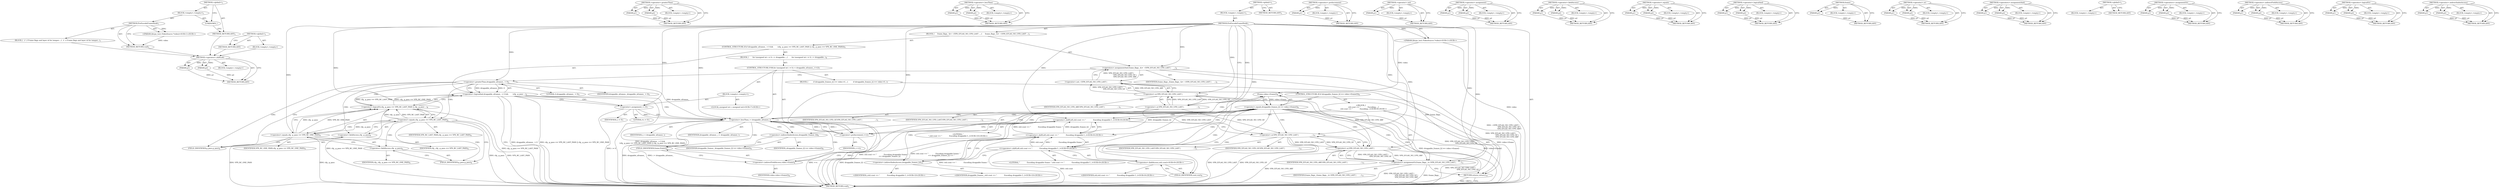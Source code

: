 digraph "&lt;global&gt;" {
vulnerable_169 [label=<(METHOD,&lt;operator&gt;.shiftLeft)>];
vulnerable_170 [label=<(PARAM,p1)>];
vulnerable_171 [label=<(PARAM,p2)>];
vulnerable_172 [label=<(BLOCK,&lt;empty&gt;,&lt;empty&gt;)>];
vulnerable_173 [label=<(METHOD_RETURN,ANY)>];
vulnerable_121 [label=<(METHOD,&lt;operator&gt;.greaterThan)>];
vulnerable_122 [label=<(PARAM,p1)>];
vulnerable_123 [label=<(PARAM,p2)>];
vulnerable_124 [label=<(BLOCK,&lt;empty&gt;,&lt;empty&gt;)>];
vulnerable_125 [label=<(METHOD_RETURN,ANY)>];
vulnerable_146 [label=<(METHOD,&lt;operator&gt;.lessThan)>];
vulnerable_147 [label=<(PARAM,p1)>];
vulnerable_148 [label=<(PARAM,p2)>];
vulnerable_149 [label=<(BLOCK,&lt;empty&gt;,&lt;empty&gt;)>];
vulnerable_150 [label=<(METHOD_RETURN,ANY)>];
vulnerable_6 [label=<(METHOD,&lt;global&gt;)<SUB>1</SUB>>];
vulnerable_7 [label=<(BLOCK,&lt;empty&gt;,&lt;empty&gt;)<SUB>1</SUB>>];
vulnerable_8 [label=<(METHOD,PreEncodeFrameHook)<SUB>1</SUB>>];
vulnerable_9 [label="<(PARAM,libvpx_test::VideoSource *video)<SUB>1</SUB>>"];
vulnerable_10 [label=<(BLOCK,{
     frame_flags_ &amp;= ~(VP8_EFLAG_NO_UPD_LAST ...,{
     frame_flags_ &amp;= ~(VP8_EFLAG_NO_UPD_LAST ...)<SUB>1</SUB>>];
vulnerable_11 [label=<(&lt;operators&gt;.assignmentAnd,frame_flags_ &amp;= ~(VP8_EFLAG_NO_UPD_LAST |
     ...)<SUB>2</SUB>>];
vulnerable_12 [label=<(IDENTIFIER,frame_flags_,frame_flags_ &amp;= ~(VP8_EFLAG_NO_UPD_LAST |
     ...)<SUB>2</SUB>>];
vulnerable_13 [label=<(&lt;operator&gt;.not,~(VP8_EFLAG_NO_UPD_LAST |
                     ...)<SUB>2</SUB>>];
vulnerable_14 [label=<(&lt;operator&gt;.or,VP8_EFLAG_NO_UPD_LAST |
                       ...)<SUB>2</SUB>>];
vulnerable_15 [label=<(&lt;operator&gt;.or,VP8_EFLAG_NO_UPD_LAST |
                       ...)<SUB>2</SUB>>];
vulnerable_16 [label=<(IDENTIFIER,VP8_EFLAG_NO_UPD_LAST,VP8_EFLAG_NO_UPD_LAST |
                       ...)<SUB>2</SUB>>];
vulnerable_17 [label=<(IDENTIFIER,VP8_EFLAG_NO_UPD_GF,VP8_EFLAG_NO_UPD_LAST |
                       ...)<SUB>3</SUB>>];
vulnerable_18 [label=<(IDENTIFIER,VP8_EFLAG_NO_UPD_ARF,VP8_EFLAG_NO_UPD_LAST |
                       ...)<SUB>4</SUB>>];
vulnerable_19 [label=<(CONTROL_STRUCTURE,IF,if (droppable_nframes_ &gt; 0 &amp;&amp;
        (cfg_.g_pass == VPX_RC_LAST_PASS || cfg_.g_pass == VPX_RC_ONE_PASS)))<SUB>5</SUB>>];
vulnerable_20 [label=<(&lt;operator&gt;.logicalAnd,droppable_nframes_ &gt; 0 &amp;&amp;
        (cfg_.g_pass ...)<SUB>5</SUB>>];
vulnerable_21 [label=<(&lt;operator&gt;.greaterThan,droppable_nframes_ &gt; 0)<SUB>5</SUB>>];
vulnerable_22 [label=<(IDENTIFIER,droppable_nframes_,droppable_nframes_ &gt; 0)<SUB>5</SUB>>];
vulnerable_23 [label=<(LITERAL,0,droppable_nframes_ &gt; 0)<SUB>5</SUB>>];
vulnerable_24 [label=<(&lt;operator&gt;.logicalOr,cfg_.g_pass == VPX_RC_LAST_PASS || cfg_.g_pass ...)<SUB>6</SUB>>];
vulnerable_25 [label=<(&lt;operator&gt;.equals,cfg_.g_pass == VPX_RC_LAST_PASS)<SUB>6</SUB>>];
vulnerable_26 [label=<(&lt;operator&gt;.fieldAccess,cfg_.g_pass)<SUB>6</SUB>>];
vulnerable_27 [label=<(IDENTIFIER,cfg_,cfg_.g_pass == VPX_RC_LAST_PASS)<SUB>6</SUB>>];
vulnerable_28 [label=<(FIELD_IDENTIFIER,g_pass,g_pass)<SUB>6</SUB>>];
vulnerable_29 [label=<(IDENTIFIER,VPX_RC_LAST_PASS,cfg_.g_pass == VPX_RC_LAST_PASS)<SUB>6</SUB>>];
vulnerable_30 [label=<(&lt;operator&gt;.equals,cfg_.g_pass == VPX_RC_ONE_PASS)<SUB>6</SUB>>];
vulnerable_31 [label=<(&lt;operator&gt;.fieldAccess,cfg_.g_pass)<SUB>6</SUB>>];
vulnerable_32 [label=<(IDENTIFIER,cfg_,cfg_.g_pass == VPX_RC_ONE_PASS)<SUB>6</SUB>>];
vulnerable_33 [label=<(FIELD_IDENTIFIER,g_pass,g_pass)<SUB>6</SUB>>];
vulnerable_34 [label=<(IDENTIFIER,VPX_RC_ONE_PASS,cfg_.g_pass == VPX_RC_ONE_PASS)<SUB>6</SUB>>];
vulnerable_35 [label=<(BLOCK,{
       for (unsigned int i = 0; i &lt; droppable...,{
       for (unsigned int i = 0; i &lt; droppable...)<SUB>6</SUB>>];
vulnerable_36 [label=<(CONTROL_STRUCTURE,FOR,for (unsigned int i = 0;i &lt; droppable_nframes_;++i))<SUB>7</SUB>>];
vulnerable_37 [label=<(BLOCK,&lt;empty&gt;,&lt;empty&gt;)<SUB>7</SUB>>];
vulnerable_38 [label="<(LOCAL,unsigned int i: unsigned int)<SUB>7</SUB>>"];
vulnerable_39 [label=<(&lt;operator&gt;.assignment,i = 0)<SUB>7</SUB>>];
vulnerable_40 [label=<(IDENTIFIER,i,i = 0)<SUB>7</SUB>>];
vulnerable_41 [label=<(LITERAL,0,i = 0)<SUB>7</SUB>>];
vulnerable_42 [label=<(&lt;operator&gt;.lessThan,i &lt; droppable_nframes_)<SUB>7</SUB>>];
vulnerable_43 [label=<(IDENTIFIER,i,i &lt; droppable_nframes_)<SUB>7</SUB>>];
vulnerable_44 [label=<(IDENTIFIER,droppable_nframes_,i &lt; droppable_nframes_)<SUB>7</SUB>>];
vulnerable_45 [label=<(&lt;operator&gt;.preIncrement,++i)<SUB>7</SUB>>];
vulnerable_46 [label=<(IDENTIFIER,i,++i)<SUB>7</SUB>>];
vulnerable_47 [label=<(BLOCK,{
         if (droppable_frames_[i] == video-&gt;f...,{
         if (droppable_frames_[i] == video-&gt;f...)<SUB>7</SUB>>];
vulnerable_48 [label=<(CONTROL_STRUCTURE,IF,if (droppable_frames_[i] == video-&gt;frame()))<SUB>8</SUB>>];
vulnerable_49 [label=<(&lt;operator&gt;.equals,droppable_frames_[i] == video-&gt;frame())<SUB>8</SUB>>];
vulnerable_50 [label=<(&lt;operator&gt;.indirectIndexAccess,droppable_frames_[i])<SUB>8</SUB>>];
vulnerable_51 [label=<(IDENTIFIER,droppable_frames_,droppable_frames_[i] == video-&gt;frame())<SUB>8</SUB>>];
vulnerable_52 [label=<(IDENTIFIER,i,droppable_frames_[i] == video-&gt;frame())<SUB>8</SUB>>];
vulnerable_53 [label=<(frame,video-&gt;frame())<SUB>8</SUB>>];
vulnerable_54 [label=<(&lt;operator&gt;.indirectFieldAccess,video-&gt;frame)<SUB>8</SUB>>];
vulnerable_55 [label=<(IDENTIFIER,video,video-&gt;frame())<SUB>8</SUB>>];
vulnerable_56 [label=<(FIELD_IDENTIFIER,frame,frame)<SUB>8</SUB>>];
vulnerable_57 [label="<(BLOCK,{
          std::cout &lt;&lt; &quot;             Encoding...,{
          std::cout &lt;&lt; &quot;             Encoding...)<SUB>8</SUB>>"];
vulnerable_58 [label="<(&lt;operator&gt;.shiftLeft,std::cout &lt;&lt; &quot;             Encoding droppable f...)<SUB>9</SUB>>"];
vulnerable_59 [label="<(&lt;operator&gt;.shiftLeft,std::cout &lt;&lt; &quot;             Encoding droppable f...)<SUB>9</SUB>>"];
vulnerable_60 [label="<(&lt;operator&gt;.shiftLeft,std::cout &lt;&lt; &quot;             Encoding droppable f...)<SUB>9</SUB>>"];
vulnerable_61 [label="<(&lt;operator&gt;.fieldAccess,std::cout)<SUB>9</SUB>>"];
vulnerable_62 [label="<(IDENTIFIER,std,std::cout &lt;&lt; &quot;             Encoding droppable f...)<SUB>9</SUB>>"];
vulnerable_63 [label=<(FIELD_IDENTIFIER,cout,cout)<SUB>9</SUB>>];
vulnerable_64 [label="<(LITERAL,&quot;             Encoding droppable frame: &quot;,std::cout &lt;&lt; &quot;             Encoding droppable f...)<SUB>9</SUB>>"];
vulnerable_65 [label=<(&lt;operator&gt;.indirectIndexAccess,droppable_frames_[i])<SUB>10</SUB>>];
vulnerable_66 [label="<(IDENTIFIER,droppable_frames_,std::cout &lt;&lt; &quot;             Encoding droppable f...)<SUB>10</SUB>>"];
vulnerable_67 [label="<(IDENTIFIER,i,std::cout &lt;&lt; &quot;             Encoding droppable f...)<SUB>10</SUB>>"];
vulnerable_68 [label="<(LITERAL,&quot;\n&quot;,std::cout &lt;&lt; &quot;             Encoding droppable f...)<SUB>10</SUB>>"];
vulnerable_69 [label=<(&lt;operators&gt;.assignmentOr,frame_flags_ |= (VP8_EFLAG_NO_UPD_LAST |
      ...)<SUB>11</SUB>>];
vulnerable_70 [label=<(IDENTIFIER,frame_flags_,frame_flags_ |= (VP8_EFLAG_NO_UPD_LAST |
      ...)<SUB>11</SUB>>];
vulnerable_71 [label=<(&lt;operator&gt;.or,VP8_EFLAG_NO_UPD_LAST |
                       ...)<SUB>11</SUB>>];
vulnerable_72 [label=<(&lt;operator&gt;.or,VP8_EFLAG_NO_UPD_LAST |
                       ...)<SUB>11</SUB>>];
vulnerable_73 [label=<(IDENTIFIER,VP8_EFLAG_NO_UPD_LAST,VP8_EFLAG_NO_UPD_LAST |
                       ...)<SUB>11</SUB>>];
vulnerable_74 [label=<(IDENTIFIER,VP8_EFLAG_NO_UPD_GF,VP8_EFLAG_NO_UPD_LAST |
                       ...)<SUB>12</SUB>>];
vulnerable_75 [label=<(IDENTIFIER,VP8_EFLAG_NO_UPD_ARF,VP8_EFLAG_NO_UPD_LAST |
                       ...)<SUB>13</SUB>>];
vulnerable_76 [label=<(RETURN,return;,return;)<SUB>14</SUB>>];
vulnerable_77 [label=<(METHOD_RETURN,void)<SUB>1</SUB>>];
vulnerable_79 [label=<(METHOD_RETURN,ANY)<SUB>1</SUB>>];
vulnerable_151 [label=<(METHOD,&lt;operator&gt;.preIncrement)>];
vulnerable_152 [label=<(PARAM,p1)>];
vulnerable_153 [label=<(BLOCK,&lt;empty&gt;,&lt;empty&gt;)>];
vulnerable_154 [label=<(METHOD_RETURN,ANY)>];
vulnerable_107 [label=<(METHOD,&lt;operator&gt;.not)>];
vulnerable_108 [label=<(PARAM,p1)>];
vulnerable_109 [label=<(BLOCK,&lt;empty&gt;,&lt;empty&gt;)>];
vulnerable_110 [label=<(METHOD_RETURN,ANY)>];
vulnerable_141 [label=<(METHOD,&lt;operator&gt;.assignment)>];
vulnerable_142 [label=<(PARAM,p1)>];
vulnerable_143 [label=<(PARAM,p2)>];
vulnerable_144 [label=<(BLOCK,&lt;empty&gt;,&lt;empty&gt;)>];
vulnerable_145 [label=<(METHOD_RETURN,ANY)>];
vulnerable_136 [label=<(METHOD,&lt;operator&gt;.fieldAccess)>];
vulnerable_137 [label=<(PARAM,p1)>];
vulnerable_138 [label=<(PARAM,p2)>];
vulnerable_139 [label=<(BLOCK,&lt;empty&gt;,&lt;empty&gt;)>];
vulnerable_140 [label=<(METHOD_RETURN,ANY)>];
vulnerable_131 [label=<(METHOD,&lt;operator&gt;.equals)>];
vulnerable_132 [label=<(PARAM,p1)>];
vulnerable_133 [label=<(PARAM,p2)>];
vulnerable_134 [label=<(BLOCK,&lt;empty&gt;,&lt;empty&gt;)>];
vulnerable_135 [label=<(METHOD_RETURN,ANY)>];
vulnerable_116 [label=<(METHOD,&lt;operator&gt;.logicalAnd)>];
vulnerable_117 [label=<(PARAM,p1)>];
vulnerable_118 [label=<(PARAM,p2)>];
vulnerable_119 [label=<(BLOCK,&lt;empty&gt;,&lt;empty&gt;)>];
vulnerable_120 [label=<(METHOD_RETURN,ANY)>];
vulnerable_160 [label=<(METHOD,frame)>];
vulnerable_161 [label=<(PARAM,p1)>];
vulnerable_162 [label=<(BLOCK,&lt;empty&gt;,&lt;empty&gt;)>];
vulnerable_163 [label=<(METHOD_RETURN,ANY)>];
vulnerable_111 [label=<(METHOD,&lt;operator&gt;.or)>];
vulnerable_112 [label=<(PARAM,p1)>];
vulnerable_113 [label=<(PARAM,p2)>];
vulnerable_114 [label=<(BLOCK,&lt;empty&gt;,&lt;empty&gt;)>];
vulnerable_115 [label=<(METHOD_RETURN,ANY)>];
vulnerable_102 [label=<(METHOD,&lt;operators&gt;.assignmentAnd)>];
vulnerable_103 [label=<(PARAM,p1)>];
vulnerable_104 [label=<(PARAM,p2)>];
vulnerable_105 [label=<(BLOCK,&lt;empty&gt;,&lt;empty&gt;)>];
vulnerable_106 [label=<(METHOD_RETURN,ANY)>];
vulnerable_96 [label=<(METHOD,&lt;global&gt;)<SUB>1</SUB>>];
vulnerable_97 [label=<(BLOCK,&lt;empty&gt;,&lt;empty&gt;)>];
vulnerable_98 [label=<(METHOD_RETURN,ANY)>];
vulnerable_174 [label=<(METHOD,&lt;operators&gt;.assignmentOr)>];
vulnerable_175 [label=<(PARAM,p1)>];
vulnerable_176 [label=<(PARAM,p2)>];
vulnerable_177 [label=<(BLOCK,&lt;empty&gt;,&lt;empty&gt;)>];
vulnerable_178 [label=<(METHOD_RETURN,ANY)>];
vulnerable_164 [label=<(METHOD,&lt;operator&gt;.indirectFieldAccess)>];
vulnerable_165 [label=<(PARAM,p1)>];
vulnerable_166 [label=<(PARAM,p2)>];
vulnerable_167 [label=<(BLOCK,&lt;empty&gt;,&lt;empty&gt;)>];
vulnerable_168 [label=<(METHOD_RETURN,ANY)>];
vulnerable_126 [label=<(METHOD,&lt;operator&gt;.logicalOr)>];
vulnerable_127 [label=<(PARAM,p1)>];
vulnerable_128 [label=<(PARAM,p2)>];
vulnerable_129 [label=<(BLOCK,&lt;empty&gt;,&lt;empty&gt;)>];
vulnerable_130 [label=<(METHOD_RETURN,ANY)>];
vulnerable_155 [label=<(METHOD,&lt;operator&gt;.indirectIndexAccess)>];
vulnerable_156 [label=<(PARAM,p1)>];
vulnerable_157 [label=<(PARAM,p2)>];
vulnerable_158 [label=<(BLOCK,&lt;empty&gt;,&lt;empty&gt;)>];
vulnerable_159 [label=<(METHOD_RETURN,ANY)>];
fixed_6 [label=<(METHOD,&lt;global&gt;)<SUB>1</SUB>>];
fixed_7 [label=<(BLOCK,&lt;empty&gt;,&lt;empty&gt;)<SUB>1</SUB>>];
fixed_8 [label=<(METHOD,PreEncodeFrameHook)<SUB>1</SUB>>];
fixed_9 [label="<(PARAM,libvpx_test::VideoSource *video)<SUB>1</SUB>>"];
fixed_10 [label=<(BLOCK,{
  //
  // Frame flags and layer id for tempor...,{
  //
  // Frame flags and layer id for tempor...)<SUB>1</SUB>>];
fixed_11 [label=<(METHOD_RETURN,void)<SUB>1</SUB>>];
fixed_13 [label=<(UNKNOWN,,)>];
fixed_14 [label=<(METHOD_RETURN,ANY)<SUB>1</SUB>>];
fixed_23 [label=<(METHOD,&lt;global&gt;)<SUB>1</SUB>>];
fixed_24 [label=<(BLOCK,&lt;empty&gt;,&lt;empty&gt;)>];
fixed_25 [label=<(METHOD_RETURN,ANY)>];
vulnerable_169 -> vulnerable_170  [key=0, label="AST: "];
vulnerable_169 -> vulnerable_170  [key=1, label="DDG: "];
vulnerable_169 -> vulnerable_172  [key=0, label="AST: "];
vulnerable_169 -> vulnerable_171  [key=0, label="AST: "];
vulnerable_169 -> vulnerable_171  [key=1, label="DDG: "];
vulnerable_169 -> vulnerable_173  [key=0, label="AST: "];
vulnerable_169 -> vulnerable_173  [key=1, label="CFG: "];
vulnerable_170 -> vulnerable_173  [key=0, label="DDG: p1"];
vulnerable_171 -> vulnerable_173  [key=0, label="DDG: p2"];
vulnerable_121 -> vulnerable_122  [key=0, label="AST: "];
vulnerable_121 -> vulnerable_122  [key=1, label="DDG: "];
vulnerable_121 -> vulnerable_124  [key=0, label="AST: "];
vulnerable_121 -> vulnerable_123  [key=0, label="AST: "];
vulnerable_121 -> vulnerable_123  [key=1, label="DDG: "];
vulnerable_121 -> vulnerable_125  [key=0, label="AST: "];
vulnerable_121 -> vulnerable_125  [key=1, label="CFG: "];
vulnerable_122 -> vulnerable_125  [key=0, label="DDG: p1"];
vulnerable_123 -> vulnerable_125  [key=0, label="DDG: p2"];
vulnerable_146 -> vulnerable_147  [key=0, label="AST: "];
vulnerable_146 -> vulnerable_147  [key=1, label="DDG: "];
vulnerable_146 -> vulnerable_149  [key=0, label="AST: "];
vulnerable_146 -> vulnerable_148  [key=0, label="AST: "];
vulnerable_146 -> vulnerable_148  [key=1, label="DDG: "];
vulnerable_146 -> vulnerable_150  [key=0, label="AST: "];
vulnerable_146 -> vulnerable_150  [key=1, label="CFG: "];
vulnerable_147 -> vulnerable_150  [key=0, label="DDG: p1"];
vulnerable_148 -> vulnerable_150  [key=0, label="DDG: p2"];
vulnerable_6 -> vulnerable_7  [key=0, label="AST: "];
vulnerable_6 -> vulnerable_79  [key=0, label="AST: "];
vulnerable_6 -> vulnerable_79  [key=1, label="CFG: "];
vulnerable_7 -> vulnerable_8  [key=0, label="AST: "];
vulnerable_8 -> vulnerable_9  [key=0, label="AST: "];
vulnerable_8 -> vulnerable_9  [key=1, label="DDG: "];
vulnerable_8 -> vulnerable_10  [key=0, label="AST: "];
vulnerable_8 -> vulnerable_77  [key=0, label="AST: "];
vulnerable_8 -> vulnerable_15  [key=0, label="CFG: "];
vulnerable_8 -> vulnerable_15  [key=1, label="DDG: "];
vulnerable_8 -> vulnerable_11  [key=0, label="DDG: "];
vulnerable_8 -> vulnerable_14  [key=0, label="DDG: "];
vulnerable_8 -> vulnerable_21  [key=0, label="DDG: "];
vulnerable_8 -> vulnerable_25  [key=0, label="DDG: "];
vulnerable_8 -> vulnerable_30  [key=0, label="DDG: "];
vulnerable_8 -> vulnerable_39  [key=0, label="DDG: "];
vulnerable_8 -> vulnerable_42  [key=0, label="DDG: "];
vulnerable_8 -> vulnerable_45  [key=0, label="DDG: "];
vulnerable_8 -> vulnerable_76  [key=0, label="DDG: "];
vulnerable_8 -> vulnerable_58  [key=0, label="DDG: "];
vulnerable_8 -> vulnerable_69  [key=0, label="DDG: "];
vulnerable_8 -> vulnerable_71  [key=0, label="DDG: "];
vulnerable_8 -> vulnerable_60  [key=0, label="DDG: "];
vulnerable_8 -> vulnerable_72  [key=0, label="DDG: "];
vulnerable_9 -> vulnerable_77  [key=0, label="DDG: video"];
vulnerable_9 -> vulnerable_53  [key=0, label="DDG: video"];
vulnerable_10 -> vulnerable_11  [key=0, label="AST: "];
vulnerable_10 -> vulnerable_19  [key=0, label="AST: "];
vulnerable_11 -> vulnerable_12  [key=0, label="AST: "];
vulnerable_11 -> vulnerable_13  [key=0, label="AST: "];
vulnerable_11 -> vulnerable_21  [key=0, label="CFG: "];
vulnerable_11 -> vulnerable_77  [key=0, label="DDG: ~(VP8_EFLAG_NO_UPD_LAST |
                       VP8_EFLAG_NO_UPD_GF |
                       VP8_EFLAG_NO_UPD_ARF)"];
vulnerable_11 -> vulnerable_69  [key=0, label="DDG: frame_flags_"];
vulnerable_13 -> vulnerable_14  [key=0, label="AST: "];
vulnerable_13 -> vulnerable_11  [key=0, label="CFG: "];
vulnerable_13 -> vulnerable_11  [key=1, label="DDG: VP8_EFLAG_NO_UPD_LAST |
                       VP8_EFLAG_NO_UPD_GF |
                       VP8_EFLAG_NO_UPD_ARF"];
vulnerable_13 -> vulnerable_77  [key=0, label="DDG: VP8_EFLAG_NO_UPD_LAST |
                       VP8_EFLAG_NO_UPD_GF |
                       VP8_EFLAG_NO_UPD_ARF"];
vulnerable_14 -> vulnerable_15  [key=0, label="AST: "];
vulnerable_14 -> vulnerable_18  [key=0, label="AST: "];
vulnerable_14 -> vulnerable_13  [key=0, label="CFG: "];
vulnerable_14 -> vulnerable_13  [key=1, label="DDG: VP8_EFLAG_NO_UPD_LAST |
                       VP8_EFLAG_NO_UPD_GF"];
vulnerable_14 -> vulnerable_13  [key=2, label="DDG: VP8_EFLAG_NO_UPD_ARF"];
vulnerable_14 -> vulnerable_77  [key=0, label="DDG: VP8_EFLAG_NO_UPD_LAST |
                       VP8_EFLAG_NO_UPD_GF"];
vulnerable_14 -> vulnerable_71  [key=0, label="DDG: VP8_EFLAG_NO_UPD_ARF"];
vulnerable_15 -> vulnerable_16  [key=0, label="AST: "];
vulnerable_15 -> vulnerable_17  [key=0, label="AST: "];
vulnerable_15 -> vulnerable_14  [key=0, label="CFG: "];
vulnerable_15 -> vulnerable_14  [key=1, label="DDG: VP8_EFLAG_NO_UPD_LAST"];
vulnerable_15 -> vulnerable_14  [key=2, label="DDG: VP8_EFLAG_NO_UPD_GF"];
vulnerable_15 -> vulnerable_72  [key=0, label="DDG: VP8_EFLAG_NO_UPD_LAST"];
vulnerable_15 -> vulnerable_72  [key=1, label="DDG: VP8_EFLAG_NO_UPD_GF"];
vulnerable_19 -> vulnerable_20  [key=0, label="AST: "];
vulnerable_19 -> vulnerable_35  [key=0, label="AST: "];
vulnerable_20 -> vulnerable_21  [key=0, label="AST: "];
vulnerable_20 -> vulnerable_24  [key=0, label="AST: "];
vulnerable_20 -> vulnerable_77  [key=0, label="CFG: "];
vulnerable_20 -> vulnerable_77  [key=1, label="DDG: droppable_nframes_ &gt; 0"];
vulnerable_20 -> vulnerable_77  [key=2, label="DDG: cfg_.g_pass == VPX_RC_LAST_PASS || cfg_.g_pass == VPX_RC_ONE_PASS"];
vulnerable_20 -> vulnerable_77  [key=3, label="DDG: droppable_nframes_ &gt; 0 &amp;&amp;
        (cfg_.g_pass == VPX_RC_LAST_PASS || cfg_.g_pass == VPX_RC_ONE_PASS)"];
vulnerable_20 -> vulnerable_39  [key=0, label="CFG: "];
vulnerable_20 -> vulnerable_39  [key=1, label="CDG: "];
vulnerable_20 -> vulnerable_42  [key=0, label="CDG: "];
vulnerable_21 -> vulnerable_22  [key=0, label="AST: "];
vulnerable_21 -> vulnerable_23  [key=0, label="AST: "];
vulnerable_21 -> vulnerable_20  [key=0, label="CFG: "];
vulnerable_21 -> vulnerable_20  [key=1, label="DDG: droppable_nframes_"];
vulnerable_21 -> vulnerable_20  [key=2, label="DDG: 0"];
vulnerable_21 -> vulnerable_28  [key=0, label="CFG: "];
vulnerable_21 -> vulnerable_28  [key=1, label="CDG: "];
vulnerable_21 -> vulnerable_42  [key=0, label="DDG: droppable_nframes_"];
vulnerable_21 -> vulnerable_24  [key=0, label="CDG: "];
vulnerable_21 -> vulnerable_26  [key=0, label="CDG: "];
vulnerable_21 -> vulnerable_25  [key=0, label="CDG: "];
vulnerable_24 -> vulnerable_25  [key=0, label="AST: "];
vulnerable_24 -> vulnerable_30  [key=0, label="AST: "];
vulnerable_24 -> vulnerable_20  [key=0, label="CFG: "];
vulnerable_24 -> vulnerable_20  [key=1, label="DDG: cfg_.g_pass == VPX_RC_LAST_PASS"];
vulnerable_24 -> vulnerable_20  [key=2, label="DDG: cfg_.g_pass == VPX_RC_ONE_PASS"];
vulnerable_24 -> vulnerable_77  [key=0, label="DDG: cfg_.g_pass == VPX_RC_LAST_PASS"];
vulnerable_24 -> vulnerable_77  [key=1, label="DDG: cfg_.g_pass == VPX_RC_ONE_PASS"];
vulnerable_25 -> vulnerable_26  [key=0, label="AST: "];
vulnerable_25 -> vulnerable_29  [key=0, label="AST: "];
vulnerable_25 -> vulnerable_24  [key=0, label="CFG: "];
vulnerable_25 -> vulnerable_24  [key=1, label="DDG: cfg_.g_pass"];
vulnerable_25 -> vulnerable_24  [key=2, label="DDG: VPX_RC_LAST_PASS"];
vulnerable_25 -> vulnerable_33  [key=0, label="CFG: "];
vulnerable_25 -> vulnerable_33  [key=1, label="CDG: "];
vulnerable_25 -> vulnerable_77  [key=0, label="DDG: cfg_.g_pass"];
vulnerable_25 -> vulnerable_77  [key=1, label="DDG: VPX_RC_LAST_PASS"];
vulnerable_25 -> vulnerable_30  [key=0, label="DDG: cfg_.g_pass"];
vulnerable_25 -> vulnerable_30  [key=1, label="CDG: "];
vulnerable_25 -> vulnerable_31  [key=0, label="CDG: "];
vulnerable_26 -> vulnerable_27  [key=0, label="AST: "];
vulnerable_26 -> vulnerable_28  [key=0, label="AST: "];
vulnerable_26 -> vulnerable_25  [key=0, label="CFG: "];
vulnerable_28 -> vulnerable_26  [key=0, label="CFG: "];
vulnerable_30 -> vulnerable_31  [key=0, label="AST: "];
vulnerable_30 -> vulnerable_34  [key=0, label="AST: "];
vulnerable_30 -> vulnerable_24  [key=0, label="CFG: "];
vulnerable_30 -> vulnerable_24  [key=1, label="DDG: cfg_.g_pass"];
vulnerable_30 -> vulnerable_24  [key=2, label="DDG: VPX_RC_ONE_PASS"];
vulnerable_30 -> vulnerable_77  [key=0, label="DDG: cfg_.g_pass"];
vulnerable_30 -> vulnerable_77  [key=1, label="DDG: VPX_RC_ONE_PASS"];
vulnerable_31 -> vulnerable_32  [key=0, label="AST: "];
vulnerable_31 -> vulnerable_33  [key=0, label="AST: "];
vulnerable_31 -> vulnerable_30  [key=0, label="CFG: "];
vulnerable_33 -> vulnerable_31  [key=0, label="CFG: "];
vulnerable_35 -> vulnerable_36  [key=0, label="AST: "];
vulnerable_36 -> vulnerable_37  [key=0, label="AST: "];
vulnerable_36 -> vulnerable_42  [key=0, label="AST: "];
vulnerable_36 -> vulnerable_45  [key=0, label="AST: "];
vulnerable_36 -> vulnerable_47  [key=0, label="AST: "];
vulnerable_37 -> vulnerable_38  [key=0, label="AST: "];
vulnerable_37 -> vulnerable_39  [key=0, label="AST: "];
vulnerable_39 -> vulnerable_40  [key=0, label="AST: "];
vulnerable_39 -> vulnerable_41  [key=0, label="AST: "];
vulnerable_39 -> vulnerable_42  [key=0, label="CFG: "];
vulnerable_39 -> vulnerable_42  [key=1, label="DDG: i"];
vulnerable_39 -> vulnerable_77  [key=0, label="DDG: i = 0"];
vulnerable_42 -> vulnerable_43  [key=0, label="AST: "];
vulnerable_42 -> vulnerable_44  [key=0, label="AST: "];
vulnerable_42 -> vulnerable_77  [key=0, label="CFG: "];
vulnerable_42 -> vulnerable_77  [key=1, label="DDG: i"];
vulnerable_42 -> vulnerable_77  [key=2, label="DDG: droppable_nframes_"];
vulnerable_42 -> vulnerable_77  [key=3, label="DDG: i &lt; droppable_nframes_"];
vulnerable_42 -> vulnerable_50  [key=0, label="CFG: "];
vulnerable_42 -> vulnerable_50  [key=1, label="CDG: "];
vulnerable_42 -> vulnerable_45  [key=0, label="DDG: i"];
vulnerable_42 -> vulnerable_49  [key=0, label="CDG: "];
vulnerable_42 -> vulnerable_53  [key=0, label="CDG: "];
vulnerable_42 -> vulnerable_56  [key=0, label="CDG: "];
vulnerable_42 -> vulnerable_54  [key=0, label="CDG: "];
vulnerable_45 -> vulnerable_46  [key=0, label="AST: "];
vulnerable_45 -> vulnerable_42  [key=0, label="CFG: "];
vulnerable_45 -> vulnerable_42  [key=1, label="DDG: i"];
vulnerable_45 -> vulnerable_77  [key=0, label="DDG: ++i"];
vulnerable_47 -> vulnerable_48  [key=0, label="AST: "];
vulnerable_48 -> vulnerable_49  [key=0, label="AST: "];
vulnerable_48 -> vulnerable_57  [key=0, label="AST: "];
vulnerable_49 -> vulnerable_50  [key=0, label="AST: "];
vulnerable_49 -> vulnerable_53  [key=0, label="AST: "];
vulnerable_49 -> vulnerable_63  [key=0, label="CFG: "];
vulnerable_49 -> vulnerable_63  [key=1, label="CDG: "];
vulnerable_49 -> vulnerable_45  [key=0, label="CFG: "];
vulnerable_49 -> vulnerable_45  [key=1, label="CDG: "];
vulnerable_49 -> vulnerable_77  [key=0, label="DDG: video-&gt;frame()"];
vulnerable_49 -> vulnerable_77  [key=1, label="DDG: droppable_frames_[i] == video-&gt;frame()"];
vulnerable_49 -> vulnerable_59  [key=0, label="DDG: droppable_frames_[i]"];
vulnerable_49 -> vulnerable_59  [key=1, label="CDG: "];
vulnerable_49 -> vulnerable_58  [key=0, label="CDG: "];
vulnerable_49 -> vulnerable_60  [key=0, label="CDG: "];
vulnerable_49 -> vulnerable_61  [key=0, label="CDG: "];
vulnerable_49 -> vulnerable_42  [key=0, label="CDG: "];
vulnerable_49 -> vulnerable_71  [key=0, label="CDG: "];
vulnerable_49 -> vulnerable_72  [key=0, label="CDG: "];
vulnerable_49 -> vulnerable_69  [key=0, label="CDG: "];
vulnerable_49 -> vulnerable_76  [key=0, label="CDG: "];
vulnerable_49 -> vulnerable_65  [key=0, label="CDG: "];
vulnerable_50 -> vulnerable_51  [key=0, label="AST: "];
vulnerable_50 -> vulnerable_52  [key=0, label="AST: "];
vulnerable_50 -> vulnerable_56  [key=0, label="CFG: "];
vulnerable_53 -> vulnerable_54  [key=0, label="AST: "];
vulnerable_53 -> vulnerable_49  [key=0, label="CFG: "];
vulnerable_53 -> vulnerable_49  [key=1, label="DDG: video-&gt;frame"];
vulnerable_53 -> vulnerable_77  [key=0, label="DDG: video-&gt;frame"];
vulnerable_54 -> vulnerable_55  [key=0, label="AST: "];
vulnerable_54 -> vulnerable_56  [key=0, label="AST: "];
vulnerable_54 -> vulnerable_53  [key=0, label="CFG: "];
vulnerable_56 -> vulnerable_54  [key=0, label="CFG: "];
vulnerable_57 -> vulnerable_58  [key=0, label="AST: "];
vulnerable_57 -> vulnerable_69  [key=0, label="AST: "];
vulnerable_57 -> vulnerable_76  [key=0, label="AST: "];
vulnerable_58 -> vulnerable_59  [key=0, label="AST: "];
vulnerable_58 -> vulnerable_68  [key=0, label="AST: "];
vulnerable_58 -> vulnerable_72  [key=0, label="CFG: "];
vulnerable_58 -> vulnerable_77  [key=0, label="DDG: std::cout &lt;&lt; &quot;             Encoding droppable frame: &quot;
                     &lt;&lt; droppable_frames_[i]"];
vulnerable_58 -> vulnerable_77  [key=1, label="DDG: std::cout &lt;&lt; &quot;             Encoding droppable frame: &quot;
                     &lt;&lt; droppable_frames_[i] &lt;&lt; &quot;\n&quot;"];
vulnerable_59 -> vulnerable_60  [key=0, label="AST: "];
vulnerable_59 -> vulnerable_65  [key=0, label="AST: "];
vulnerable_59 -> vulnerable_58  [key=0, label="CFG: "];
vulnerable_59 -> vulnerable_58  [key=1, label="DDG: std::cout &lt;&lt; &quot;             Encoding droppable frame: &quot;"];
vulnerable_59 -> vulnerable_58  [key=2, label="DDG: droppable_frames_[i]"];
vulnerable_59 -> vulnerable_77  [key=0, label="DDG: std::cout &lt;&lt; &quot;             Encoding droppable frame: &quot;"];
vulnerable_59 -> vulnerable_77  [key=1, label="DDG: droppable_frames_[i]"];
vulnerable_60 -> vulnerable_61  [key=0, label="AST: "];
vulnerable_60 -> vulnerable_64  [key=0, label="AST: "];
vulnerable_60 -> vulnerable_65  [key=0, label="CFG: "];
vulnerable_60 -> vulnerable_77  [key=0, label="DDG: std::cout"];
vulnerable_60 -> vulnerable_59  [key=0, label="DDG: std::cout"];
vulnerable_60 -> vulnerable_59  [key=1, label="DDG: &quot;             Encoding droppable frame: &quot;"];
vulnerable_61 -> vulnerable_62  [key=0, label="AST: "];
vulnerable_61 -> vulnerable_63  [key=0, label="AST: "];
vulnerable_61 -> vulnerable_60  [key=0, label="CFG: "];
vulnerable_63 -> vulnerable_61  [key=0, label="CFG: "];
vulnerable_65 -> vulnerable_66  [key=0, label="AST: "];
vulnerable_65 -> vulnerable_67  [key=0, label="AST: "];
vulnerable_65 -> vulnerable_59  [key=0, label="CFG: "];
vulnerable_69 -> vulnerable_70  [key=0, label="AST: "];
vulnerable_69 -> vulnerable_71  [key=0, label="AST: "];
vulnerable_69 -> vulnerable_76  [key=0, label="CFG: "];
vulnerable_69 -> vulnerable_77  [key=0, label="DDG: frame_flags_"];
vulnerable_69 -> vulnerable_77  [key=1, label="DDG: VP8_EFLAG_NO_UPD_LAST |
                           VP8_EFLAG_NO_UPD_GF |
                           VP8_EFLAG_NO_UPD_ARF"];
vulnerable_71 -> vulnerable_72  [key=0, label="AST: "];
vulnerable_71 -> vulnerable_75  [key=0, label="AST: "];
vulnerable_71 -> vulnerable_69  [key=0, label="CFG: "];
vulnerable_71 -> vulnerable_69  [key=1, label="DDG: VP8_EFLAG_NO_UPD_LAST |
                           VP8_EFLAG_NO_UPD_GF"];
vulnerable_71 -> vulnerable_69  [key=2, label="DDG: VP8_EFLAG_NO_UPD_ARF"];
vulnerable_71 -> vulnerable_77  [key=0, label="DDG: VP8_EFLAG_NO_UPD_LAST |
                           VP8_EFLAG_NO_UPD_GF"];
vulnerable_71 -> vulnerable_77  [key=1, label="DDG: VP8_EFLAG_NO_UPD_ARF"];
vulnerable_72 -> vulnerable_73  [key=0, label="AST: "];
vulnerable_72 -> vulnerable_74  [key=0, label="AST: "];
vulnerable_72 -> vulnerable_71  [key=0, label="CFG: "];
vulnerable_72 -> vulnerable_71  [key=1, label="DDG: VP8_EFLAG_NO_UPD_LAST"];
vulnerable_72 -> vulnerable_71  [key=2, label="DDG: VP8_EFLAG_NO_UPD_GF"];
vulnerable_72 -> vulnerable_77  [key=0, label="DDG: VP8_EFLAG_NO_UPD_LAST"];
vulnerable_72 -> vulnerable_77  [key=1, label="DDG: VP8_EFLAG_NO_UPD_GF"];
vulnerable_76 -> vulnerable_77  [key=0, label="CFG: "];
vulnerable_76 -> vulnerable_77  [key=1, label="DDG: &lt;RET&gt;"];
vulnerable_151 -> vulnerable_152  [key=0, label="AST: "];
vulnerable_151 -> vulnerable_152  [key=1, label="DDG: "];
vulnerable_151 -> vulnerable_153  [key=0, label="AST: "];
vulnerable_151 -> vulnerable_154  [key=0, label="AST: "];
vulnerable_151 -> vulnerable_154  [key=1, label="CFG: "];
vulnerable_152 -> vulnerable_154  [key=0, label="DDG: p1"];
vulnerable_107 -> vulnerable_108  [key=0, label="AST: "];
vulnerable_107 -> vulnerable_108  [key=1, label="DDG: "];
vulnerable_107 -> vulnerable_109  [key=0, label="AST: "];
vulnerable_107 -> vulnerable_110  [key=0, label="AST: "];
vulnerable_107 -> vulnerable_110  [key=1, label="CFG: "];
vulnerable_108 -> vulnerable_110  [key=0, label="DDG: p1"];
vulnerable_141 -> vulnerable_142  [key=0, label="AST: "];
vulnerable_141 -> vulnerable_142  [key=1, label="DDG: "];
vulnerable_141 -> vulnerable_144  [key=0, label="AST: "];
vulnerable_141 -> vulnerable_143  [key=0, label="AST: "];
vulnerable_141 -> vulnerable_143  [key=1, label="DDG: "];
vulnerable_141 -> vulnerable_145  [key=0, label="AST: "];
vulnerable_141 -> vulnerable_145  [key=1, label="CFG: "];
vulnerable_142 -> vulnerable_145  [key=0, label="DDG: p1"];
vulnerable_143 -> vulnerable_145  [key=0, label="DDG: p2"];
vulnerable_136 -> vulnerable_137  [key=0, label="AST: "];
vulnerable_136 -> vulnerable_137  [key=1, label="DDG: "];
vulnerable_136 -> vulnerable_139  [key=0, label="AST: "];
vulnerable_136 -> vulnerable_138  [key=0, label="AST: "];
vulnerable_136 -> vulnerable_138  [key=1, label="DDG: "];
vulnerable_136 -> vulnerable_140  [key=0, label="AST: "];
vulnerable_136 -> vulnerable_140  [key=1, label="CFG: "];
vulnerable_137 -> vulnerable_140  [key=0, label="DDG: p1"];
vulnerable_138 -> vulnerable_140  [key=0, label="DDG: p2"];
vulnerable_131 -> vulnerable_132  [key=0, label="AST: "];
vulnerable_131 -> vulnerable_132  [key=1, label="DDG: "];
vulnerable_131 -> vulnerable_134  [key=0, label="AST: "];
vulnerable_131 -> vulnerable_133  [key=0, label="AST: "];
vulnerable_131 -> vulnerable_133  [key=1, label="DDG: "];
vulnerable_131 -> vulnerable_135  [key=0, label="AST: "];
vulnerable_131 -> vulnerable_135  [key=1, label="CFG: "];
vulnerable_132 -> vulnerable_135  [key=0, label="DDG: p1"];
vulnerable_133 -> vulnerable_135  [key=0, label="DDG: p2"];
vulnerable_116 -> vulnerable_117  [key=0, label="AST: "];
vulnerable_116 -> vulnerable_117  [key=1, label="DDG: "];
vulnerable_116 -> vulnerable_119  [key=0, label="AST: "];
vulnerable_116 -> vulnerable_118  [key=0, label="AST: "];
vulnerable_116 -> vulnerable_118  [key=1, label="DDG: "];
vulnerable_116 -> vulnerable_120  [key=0, label="AST: "];
vulnerable_116 -> vulnerable_120  [key=1, label="CFG: "];
vulnerable_117 -> vulnerable_120  [key=0, label="DDG: p1"];
vulnerable_118 -> vulnerable_120  [key=0, label="DDG: p2"];
vulnerable_160 -> vulnerable_161  [key=0, label="AST: "];
vulnerable_160 -> vulnerable_161  [key=1, label="DDG: "];
vulnerable_160 -> vulnerable_162  [key=0, label="AST: "];
vulnerable_160 -> vulnerable_163  [key=0, label="AST: "];
vulnerable_160 -> vulnerable_163  [key=1, label="CFG: "];
vulnerable_161 -> vulnerable_163  [key=0, label="DDG: p1"];
vulnerable_111 -> vulnerable_112  [key=0, label="AST: "];
vulnerable_111 -> vulnerable_112  [key=1, label="DDG: "];
vulnerable_111 -> vulnerable_114  [key=0, label="AST: "];
vulnerable_111 -> vulnerable_113  [key=0, label="AST: "];
vulnerable_111 -> vulnerable_113  [key=1, label="DDG: "];
vulnerable_111 -> vulnerable_115  [key=0, label="AST: "];
vulnerable_111 -> vulnerable_115  [key=1, label="CFG: "];
vulnerable_112 -> vulnerable_115  [key=0, label="DDG: p1"];
vulnerable_113 -> vulnerable_115  [key=0, label="DDG: p2"];
vulnerable_102 -> vulnerable_103  [key=0, label="AST: "];
vulnerable_102 -> vulnerable_103  [key=1, label="DDG: "];
vulnerable_102 -> vulnerable_105  [key=0, label="AST: "];
vulnerable_102 -> vulnerable_104  [key=0, label="AST: "];
vulnerable_102 -> vulnerable_104  [key=1, label="DDG: "];
vulnerable_102 -> vulnerable_106  [key=0, label="AST: "];
vulnerable_102 -> vulnerable_106  [key=1, label="CFG: "];
vulnerable_103 -> vulnerable_106  [key=0, label="DDG: p1"];
vulnerable_104 -> vulnerable_106  [key=0, label="DDG: p2"];
vulnerable_96 -> vulnerable_97  [key=0, label="AST: "];
vulnerable_96 -> vulnerable_98  [key=0, label="AST: "];
vulnerable_96 -> vulnerable_98  [key=1, label="CFG: "];
vulnerable_174 -> vulnerable_175  [key=0, label="AST: "];
vulnerable_174 -> vulnerable_175  [key=1, label="DDG: "];
vulnerable_174 -> vulnerable_177  [key=0, label="AST: "];
vulnerable_174 -> vulnerable_176  [key=0, label="AST: "];
vulnerable_174 -> vulnerable_176  [key=1, label="DDG: "];
vulnerable_174 -> vulnerable_178  [key=0, label="AST: "];
vulnerable_174 -> vulnerable_178  [key=1, label="CFG: "];
vulnerable_175 -> vulnerable_178  [key=0, label="DDG: p1"];
vulnerable_176 -> vulnerable_178  [key=0, label="DDG: p2"];
vulnerable_164 -> vulnerable_165  [key=0, label="AST: "];
vulnerable_164 -> vulnerable_165  [key=1, label="DDG: "];
vulnerable_164 -> vulnerable_167  [key=0, label="AST: "];
vulnerable_164 -> vulnerable_166  [key=0, label="AST: "];
vulnerable_164 -> vulnerable_166  [key=1, label="DDG: "];
vulnerable_164 -> vulnerable_168  [key=0, label="AST: "];
vulnerable_164 -> vulnerable_168  [key=1, label="CFG: "];
vulnerable_165 -> vulnerable_168  [key=0, label="DDG: p1"];
vulnerable_166 -> vulnerable_168  [key=0, label="DDG: p2"];
vulnerable_126 -> vulnerable_127  [key=0, label="AST: "];
vulnerable_126 -> vulnerable_127  [key=1, label="DDG: "];
vulnerable_126 -> vulnerable_129  [key=0, label="AST: "];
vulnerable_126 -> vulnerable_128  [key=0, label="AST: "];
vulnerable_126 -> vulnerable_128  [key=1, label="DDG: "];
vulnerable_126 -> vulnerable_130  [key=0, label="AST: "];
vulnerable_126 -> vulnerable_130  [key=1, label="CFG: "];
vulnerable_127 -> vulnerable_130  [key=0, label="DDG: p1"];
vulnerable_128 -> vulnerable_130  [key=0, label="DDG: p2"];
vulnerable_155 -> vulnerable_156  [key=0, label="AST: "];
vulnerable_155 -> vulnerable_156  [key=1, label="DDG: "];
vulnerable_155 -> vulnerable_158  [key=0, label="AST: "];
vulnerable_155 -> vulnerable_157  [key=0, label="AST: "];
vulnerable_155 -> vulnerable_157  [key=1, label="DDG: "];
vulnerable_155 -> vulnerable_159  [key=0, label="AST: "];
vulnerable_155 -> vulnerable_159  [key=1, label="CFG: "];
vulnerable_156 -> vulnerable_159  [key=0, label="DDG: p1"];
vulnerable_157 -> vulnerable_159  [key=0, label="DDG: p2"];
fixed_6 -> fixed_7  [key=0, label="AST: "];
fixed_6 -> fixed_14  [key=0, label="AST: "];
fixed_6 -> fixed_13  [key=0, label="CFG: "];
fixed_7 -> fixed_8  [key=0, label="AST: "];
fixed_7 -> fixed_13  [key=0, label="AST: "];
fixed_8 -> fixed_9  [key=0, label="AST: "];
fixed_8 -> fixed_9  [key=1, label="DDG: "];
fixed_8 -> fixed_10  [key=0, label="AST: "];
fixed_8 -> fixed_11  [key=0, label="AST: "];
fixed_8 -> fixed_11  [key=1, label="CFG: "];
fixed_9 -> fixed_11  [key=0, label="DDG: video"];
fixed_10 -> vulnerable_169  [key=0];
fixed_11 -> vulnerable_169  [key=0];
fixed_13 -> fixed_14  [key=0, label="CFG: "];
fixed_14 -> vulnerable_169  [key=0];
fixed_23 -> fixed_24  [key=0, label="AST: "];
fixed_23 -> fixed_25  [key=0, label="AST: "];
fixed_23 -> fixed_25  [key=1, label="CFG: "];
fixed_24 -> vulnerable_169  [key=0];
fixed_25 -> vulnerable_169  [key=0];
}
